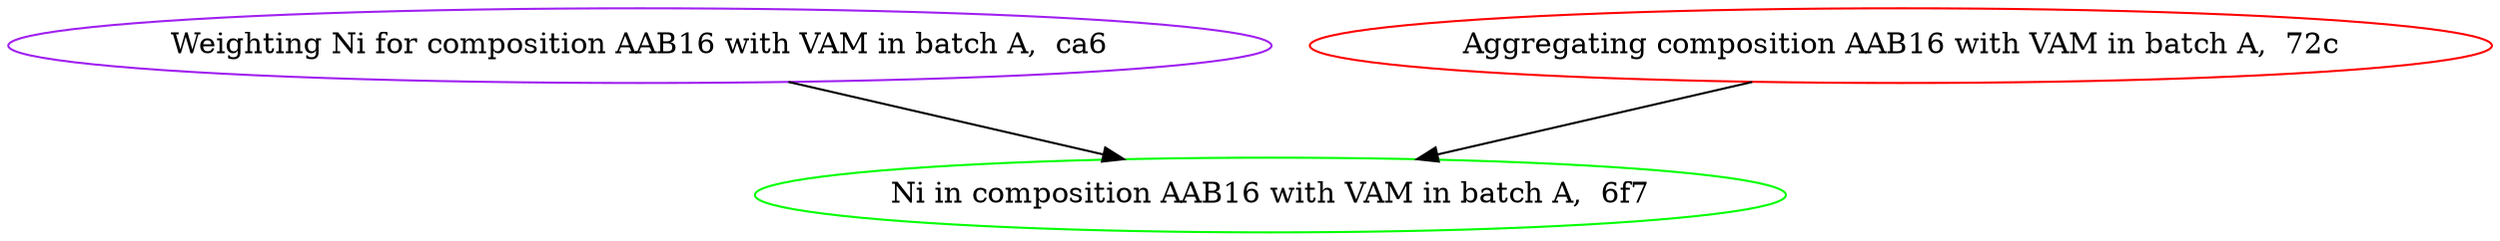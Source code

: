 strict digraph "" {
	graph [bb="0,0,972.06,108"];
	node [label="\N",
		nodesep=0.4,
		ranksep=1
	];
	"Weighting Ni for composition AAB16 with VAM in batch A,  ca6"	 ["Mass Loss"="Mass Loss, 0.0 gram",
		"Weighed Mass"="Weighed Mass, 21.3874 gram",
		color=purple,
		height=0.5,
		pos="246.33,90",
		tags="{0: 'composition_id::AAB16', 1: 'batch::A', 2: 'fabrication_method::VAM'}",
		width=6.8424];
	"Ni in composition AAB16 with VAM in batch A,  6f7"	 [color=green,
		height=0.5,
		pos="493.33,18",
		tags="{0: 'composition_id::AAB16', 1: 'batch::A', 2: 'fabrication_method::VAM'}",
		width=5.6689];
	"Weighting Ni for composition AAB16 with VAM in batch A,  ca6" -> "Ni in composition AAB16 with VAM in batch A,  6f7"	 [pos="e,433.81,35.35 306.44,72.479 341.96,62.124 387.08,48.97 424.09,38.182"];
	"Aggregating composition AAB16 with VAM in batch A,  72c"	 [color=red,
		height=0.5,
		pos="741.33,90",
		tags="{0: 'composition_id::AAB16', 1: 'batch::A', 2: 'fabrication_method::VAM'}",
		width=6.4092];
	"Aggregating composition AAB16 with VAM in batch A,  72c" -> "Ni in composition AAB16 with VAM in batch A,  6f7"	 [pos="e,552.81,35.269 681.29,72.571 645.5,62.179 599.92,48.945 562.6,38.112"];
}
